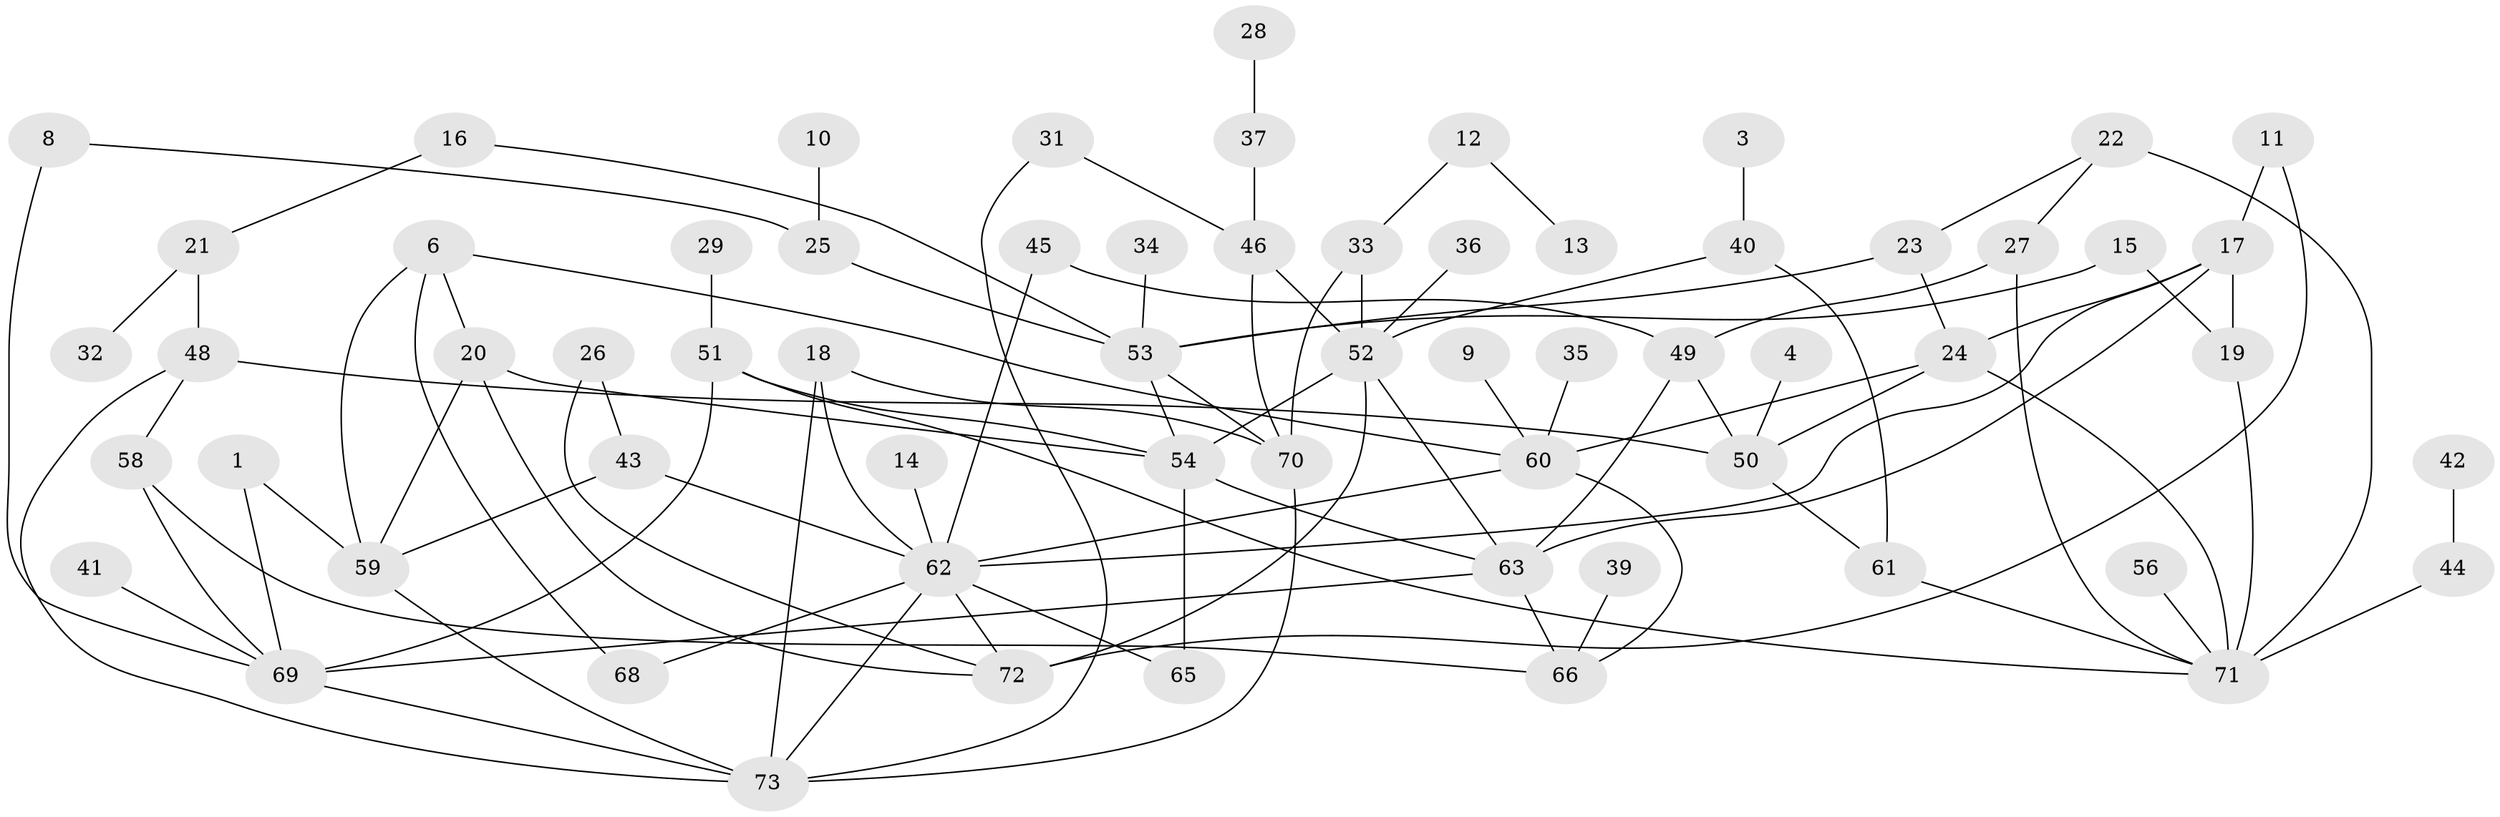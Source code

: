 // original degree distribution, {2: 0.2653061224489796, 4: 0.11564625850340136, 3: 0.2789115646258503, 0: 0.047619047619047616, 6: 0.027210884353741496, 1: 0.21768707482993196, 5: 0.047619047619047616}
// Generated by graph-tools (version 1.1) at 2025/25/03/09/25 03:25:23]
// undirected, 63 vertices, 100 edges
graph export_dot {
graph [start="1"]
  node [color=gray90,style=filled];
  1;
  3;
  4;
  6;
  8;
  9;
  10;
  11;
  12;
  13;
  14;
  15;
  16;
  17;
  18;
  19;
  20;
  21;
  22;
  23;
  24;
  25;
  26;
  27;
  28;
  29;
  31;
  32;
  33;
  34;
  35;
  36;
  37;
  39;
  40;
  41;
  42;
  43;
  44;
  45;
  46;
  48;
  49;
  50;
  51;
  52;
  53;
  54;
  56;
  58;
  59;
  60;
  61;
  62;
  63;
  65;
  66;
  68;
  69;
  70;
  71;
  72;
  73;
  1 -- 59 [weight=1.0];
  1 -- 69 [weight=1.0];
  3 -- 40 [weight=1.0];
  4 -- 50 [weight=1.0];
  6 -- 20 [weight=1.0];
  6 -- 59 [weight=1.0];
  6 -- 60 [weight=1.0];
  6 -- 68 [weight=1.0];
  8 -- 25 [weight=1.0];
  8 -- 69 [weight=1.0];
  9 -- 60 [weight=1.0];
  10 -- 25 [weight=1.0];
  11 -- 17 [weight=1.0];
  11 -- 72 [weight=1.0];
  12 -- 13 [weight=1.0];
  12 -- 33 [weight=1.0];
  14 -- 62 [weight=1.0];
  15 -- 19 [weight=2.0];
  15 -- 53 [weight=1.0];
  16 -- 21 [weight=1.0];
  16 -- 53 [weight=1.0];
  17 -- 19 [weight=1.0];
  17 -- 24 [weight=1.0];
  17 -- 62 [weight=1.0];
  17 -- 63 [weight=1.0];
  18 -- 62 [weight=1.0];
  18 -- 70 [weight=1.0];
  18 -- 73 [weight=1.0];
  19 -- 71 [weight=1.0];
  20 -- 54 [weight=1.0];
  20 -- 59 [weight=1.0];
  20 -- 72 [weight=1.0];
  21 -- 32 [weight=1.0];
  21 -- 48 [weight=1.0];
  22 -- 23 [weight=1.0];
  22 -- 27 [weight=1.0];
  22 -- 71 [weight=2.0];
  23 -- 24 [weight=1.0];
  23 -- 53 [weight=1.0];
  24 -- 50 [weight=1.0];
  24 -- 60 [weight=1.0];
  24 -- 71 [weight=1.0];
  25 -- 53 [weight=1.0];
  26 -- 43 [weight=1.0];
  26 -- 72 [weight=1.0];
  27 -- 49 [weight=1.0];
  27 -- 71 [weight=1.0];
  28 -- 37 [weight=1.0];
  29 -- 51 [weight=1.0];
  31 -- 46 [weight=1.0];
  31 -- 73 [weight=1.0];
  33 -- 52 [weight=1.0];
  33 -- 70 [weight=1.0];
  34 -- 53 [weight=2.0];
  35 -- 60 [weight=1.0];
  36 -- 52 [weight=1.0];
  37 -- 46 [weight=1.0];
  39 -- 66 [weight=1.0];
  40 -- 52 [weight=1.0];
  40 -- 61 [weight=1.0];
  41 -- 69 [weight=1.0];
  42 -- 44 [weight=1.0];
  43 -- 59 [weight=1.0];
  43 -- 62 [weight=1.0];
  44 -- 71 [weight=1.0];
  45 -- 49 [weight=1.0];
  45 -- 62 [weight=1.0];
  46 -- 52 [weight=1.0];
  46 -- 70 [weight=1.0];
  48 -- 50 [weight=1.0];
  48 -- 58 [weight=3.0];
  48 -- 73 [weight=1.0];
  49 -- 50 [weight=1.0];
  49 -- 63 [weight=1.0];
  50 -- 61 [weight=1.0];
  51 -- 54 [weight=1.0];
  51 -- 69 [weight=1.0];
  51 -- 71 [weight=1.0];
  52 -- 54 [weight=1.0];
  52 -- 63 [weight=1.0];
  52 -- 72 [weight=2.0];
  53 -- 54 [weight=1.0];
  53 -- 70 [weight=1.0];
  54 -- 63 [weight=1.0];
  54 -- 65 [weight=1.0];
  56 -- 71 [weight=1.0];
  58 -- 66 [weight=1.0];
  58 -- 69 [weight=1.0];
  59 -- 73 [weight=1.0];
  60 -- 62 [weight=1.0];
  60 -- 66 [weight=1.0];
  61 -- 71 [weight=1.0];
  62 -- 65 [weight=1.0];
  62 -- 68 [weight=1.0];
  62 -- 72 [weight=1.0];
  62 -- 73 [weight=1.0];
  63 -- 66 [weight=1.0];
  63 -- 69 [weight=1.0];
  69 -- 73 [weight=1.0];
  70 -- 73 [weight=1.0];
}

